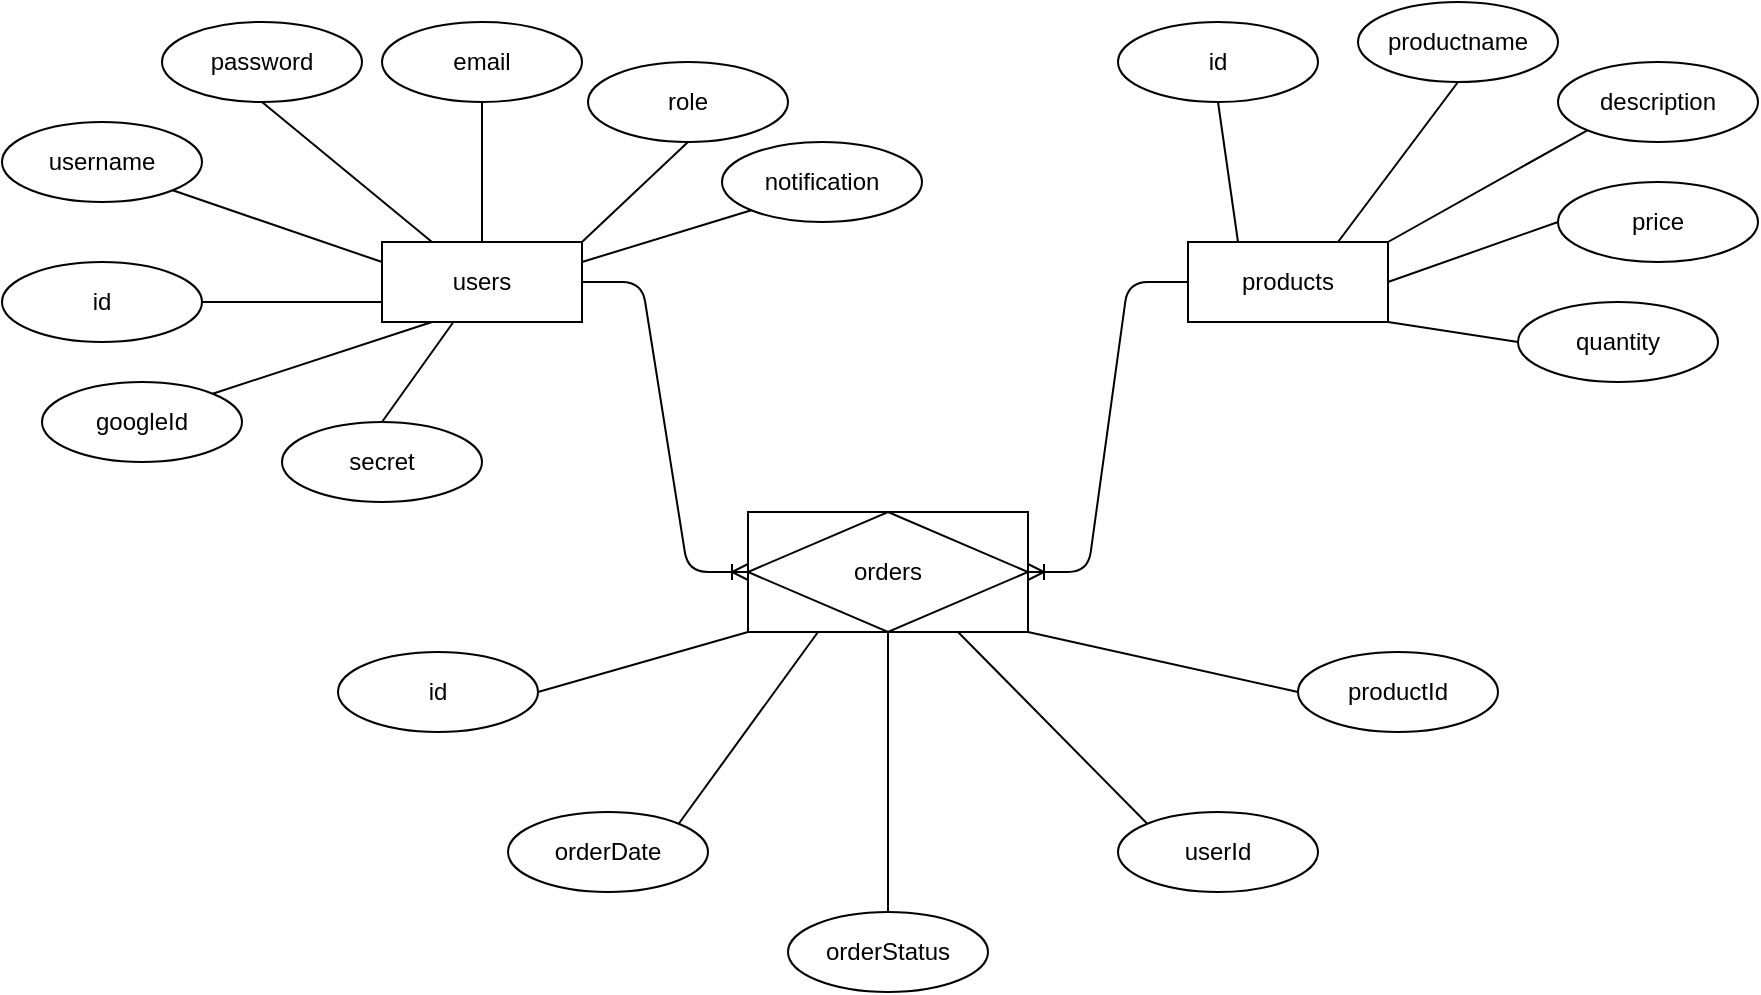 <mxfile>
    <diagram id="6tIp97Mu_kQdH0aFvkg6" name="Page-1">
        <mxGraphModel dx="681" dy="321" grid="1" gridSize="10" guides="1" tooltips="1" connect="1" arrows="1" fold="1" page="1" pageScale="1" pageWidth="1100" pageHeight="850" math="0" shadow="0">
            <root>
                <mxCell id="0"/>
                <mxCell id="1" parent="0"/>
                <mxCell id="33" style="edgeStyle=none;html=1;exitX=0;exitY=0.75;exitDx=0;exitDy=0;entryX=1;entryY=0.5;entryDx=0;entryDy=0;endArrow=none;endFill=0;" parent="1" source="14" target="17" edge="1">
                    <mxGeometry relative="1" as="geometry"/>
                </mxCell>
                <mxCell id="34" style="edgeStyle=none;html=1;exitX=0;exitY=0.25;exitDx=0;exitDy=0;entryX=1;entryY=1;entryDx=0;entryDy=0;endArrow=none;endFill=0;" parent="1" source="14" target="18" edge="1">
                    <mxGeometry relative="1" as="geometry"/>
                </mxCell>
                <mxCell id="35" style="edgeStyle=none;html=1;exitX=0.25;exitY=0;exitDx=0;exitDy=0;entryX=0.5;entryY=1;entryDx=0;entryDy=0;endArrow=none;endFill=0;" parent="1" source="14" target="19" edge="1">
                    <mxGeometry relative="1" as="geometry"/>
                </mxCell>
                <mxCell id="52" style="edgeStyle=none;html=1;exitX=0.5;exitY=0;exitDx=0;exitDy=0;entryX=0.5;entryY=1;entryDx=0;entryDy=0;endArrow=none;endFill=0;" parent="1" source="14" target="50" edge="1">
                    <mxGeometry relative="1" as="geometry"/>
                </mxCell>
                <mxCell id="53" style="edgeStyle=none;html=1;exitX=1;exitY=0;exitDx=0;exitDy=0;entryX=0.5;entryY=1;entryDx=0;entryDy=0;endArrow=none;endFill=0;" parent="1" source="14" target="20" edge="1">
                    <mxGeometry relative="1" as="geometry"/>
                </mxCell>
                <mxCell id="55" style="edgeStyle=none;html=1;exitX=0.25;exitY=1;exitDx=0;exitDy=0;entryX=1;entryY=0;entryDx=0;entryDy=0;endArrow=none;endFill=0;" parent="1" source="14" target="54" edge="1">
                    <mxGeometry relative="1" as="geometry"/>
                </mxCell>
                <mxCell id="57" style="edgeStyle=none;html=1;entryX=0.5;entryY=0;entryDx=0;entryDy=0;endArrow=none;endFill=0;" parent="1" source="14" target="56" edge="1">
                    <mxGeometry relative="1" as="geometry"/>
                </mxCell>
                <mxCell id="59" style="edgeStyle=none;html=1;exitX=1;exitY=0.25;exitDx=0;exitDy=0;entryX=0;entryY=1;entryDx=0;entryDy=0;endArrow=none;endFill=0;" edge="1" parent="1" source="14" target="58">
                    <mxGeometry relative="1" as="geometry"/>
                </mxCell>
                <mxCell id="14" value="users" style="whiteSpace=wrap;html=1;align=center;" parent="1" vertex="1">
                    <mxGeometry x="300" y="300" width="100" height="40" as="geometry"/>
                </mxCell>
                <mxCell id="37" style="edgeStyle=none;html=1;exitX=0.25;exitY=0;exitDx=0;exitDy=0;entryX=0.5;entryY=1;entryDx=0;entryDy=0;endArrow=none;endFill=0;" parent="1" source="15" target="21" edge="1">
                    <mxGeometry relative="1" as="geometry"/>
                </mxCell>
                <mxCell id="38" style="edgeStyle=none;html=1;exitX=0.75;exitY=0;exitDx=0;exitDy=0;entryX=0.5;entryY=1;entryDx=0;entryDy=0;endArrow=none;endFill=0;" parent="1" source="15" target="22" edge="1">
                    <mxGeometry relative="1" as="geometry"/>
                </mxCell>
                <mxCell id="39" style="edgeStyle=none;html=1;exitX=1;exitY=0;exitDx=0;exitDy=0;entryX=0;entryY=1;entryDx=0;entryDy=0;endArrow=none;endFill=0;" parent="1" source="15" target="23" edge="1">
                    <mxGeometry relative="1" as="geometry"/>
                </mxCell>
                <mxCell id="40" style="edgeStyle=none;html=1;exitX=1;exitY=0.5;exitDx=0;exitDy=0;entryX=0;entryY=0.5;entryDx=0;entryDy=0;endArrow=none;endFill=0;" parent="1" source="15" target="24" edge="1">
                    <mxGeometry relative="1" as="geometry"/>
                </mxCell>
                <mxCell id="41" style="edgeStyle=none;html=1;exitX=1;exitY=1;exitDx=0;exitDy=0;entryX=0;entryY=0.5;entryDx=0;entryDy=0;endArrow=none;endFill=0;" parent="1" source="15" target="25" edge="1">
                    <mxGeometry relative="1" as="geometry"/>
                </mxCell>
                <mxCell id="15" value="products" style="whiteSpace=wrap;html=1;align=center;" parent="1" vertex="1">
                    <mxGeometry x="703" y="300" width="100" height="40" as="geometry"/>
                </mxCell>
                <mxCell id="42" style="edgeStyle=none;html=1;exitX=0;exitY=1;exitDx=0;exitDy=0;entryX=1;entryY=0.5;entryDx=0;entryDy=0;endArrow=none;endFill=0;" parent="1" source="16" target="26" edge="1">
                    <mxGeometry relative="1" as="geometry"/>
                </mxCell>
                <mxCell id="43" style="edgeStyle=none;html=1;exitX=0.25;exitY=1;exitDx=0;exitDy=0;entryX=1;entryY=0;entryDx=0;entryDy=0;endArrow=none;endFill=0;" parent="1" source="16" target="27" edge="1">
                    <mxGeometry relative="1" as="geometry"/>
                </mxCell>
                <mxCell id="44" style="edgeStyle=none;html=1;exitX=0.5;exitY=1;exitDx=0;exitDy=0;entryX=0.5;entryY=0;entryDx=0;entryDy=0;endArrow=none;endFill=0;" parent="1" source="16" target="28" edge="1">
                    <mxGeometry relative="1" as="geometry"/>
                </mxCell>
                <mxCell id="45" style="edgeStyle=none;html=1;exitX=0.75;exitY=1;exitDx=0;exitDy=0;entryX=0;entryY=0;entryDx=0;entryDy=0;endArrow=none;endFill=0;" parent="1" source="16" target="30" edge="1">
                    <mxGeometry relative="1" as="geometry"/>
                </mxCell>
                <mxCell id="46" style="edgeStyle=none;html=1;exitX=1;exitY=1;exitDx=0;exitDy=0;entryX=0;entryY=0.5;entryDx=0;entryDy=0;endArrow=none;endFill=0;" parent="1" source="16" target="31" edge="1">
                    <mxGeometry relative="1" as="geometry"/>
                </mxCell>
                <mxCell id="16" value="orders" style="shape=associativeEntity;whiteSpace=wrap;html=1;align=center;" parent="1" vertex="1">
                    <mxGeometry x="483" y="435" width="140" height="60" as="geometry"/>
                </mxCell>
                <mxCell id="17" value="id" style="ellipse;whiteSpace=wrap;html=1;align=center;" parent="1" vertex="1">
                    <mxGeometry x="110" y="310" width="100" height="40" as="geometry"/>
                </mxCell>
                <mxCell id="18" value="username" style="ellipse;whiteSpace=wrap;html=1;align=center;" parent="1" vertex="1">
                    <mxGeometry x="110" y="240" width="100" height="40" as="geometry"/>
                </mxCell>
                <mxCell id="19" value="password" style="ellipse;whiteSpace=wrap;html=1;align=center;" parent="1" vertex="1">
                    <mxGeometry x="190" y="190" width="100" height="40" as="geometry"/>
                </mxCell>
                <mxCell id="20" value="role" style="ellipse;whiteSpace=wrap;html=1;align=center;" parent="1" vertex="1">
                    <mxGeometry x="403" y="210" width="100" height="40" as="geometry"/>
                </mxCell>
                <mxCell id="21" value="id" style="ellipse;whiteSpace=wrap;html=1;align=center;" parent="1" vertex="1">
                    <mxGeometry x="668" y="190" width="100" height="40" as="geometry"/>
                </mxCell>
                <mxCell id="22" value="productname" style="ellipse;whiteSpace=wrap;html=1;align=center;" parent="1" vertex="1">
                    <mxGeometry x="788" y="180" width="100" height="40" as="geometry"/>
                </mxCell>
                <mxCell id="23" value="description" style="ellipse;whiteSpace=wrap;html=1;align=center;" parent="1" vertex="1">
                    <mxGeometry x="888" y="210" width="100" height="40" as="geometry"/>
                </mxCell>
                <mxCell id="24" value="price" style="ellipse;whiteSpace=wrap;html=1;align=center;" parent="1" vertex="1">
                    <mxGeometry x="888" y="270" width="100" height="40" as="geometry"/>
                </mxCell>
                <mxCell id="25" value="quantity" style="ellipse;whiteSpace=wrap;html=1;align=center;" parent="1" vertex="1">
                    <mxGeometry x="868" y="330" width="100" height="40" as="geometry"/>
                </mxCell>
                <mxCell id="26" value="id" style="ellipse;whiteSpace=wrap;html=1;align=center;" parent="1" vertex="1">
                    <mxGeometry x="278" y="505" width="100" height="40" as="geometry"/>
                </mxCell>
                <mxCell id="27" value="orderDate" style="ellipse;whiteSpace=wrap;html=1;align=center;" parent="1" vertex="1">
                    <mxGeometry x="363" y="585" width="100" height="40" as="geometry"/>
                </mxCell>
                <mxCell id="28" value="orderStatus" style="ellipse;whiteSpace=wrap;html=1;align=center;" parent="1" vertex="1">
                    <mxGeometry x="503" y="635" width="100" height="40" as="geometry"/>
                </mxCell>
                <mxCell id="30" value="userId" style="ellipse;whiteSpace=wrap;html=1;align=center;" parent="1" vertex="1">
                    <mxGeometry x="668" y="585" width="100" height="40" as="geometry"/>
                </mxCell>
                <mxCell id="31" value="productId" style="ellipse;whiteSpace=wrap;html=1;align=center;" parent="1" vertex="1">
                    <mxGeometry x="758" y="505" width="100" height="40" as="geometry"/>
                </mxCell>
                <mxCell id="47" value="" style="edgeStyle=entityRelationEdgeStyle;fontSize=12;html=1;endArrow=ERoneToMany;exitX=1;exitY=0.5;exitDx=0;exitDy=0;entryX=0;entryY=0.5;entryDx=0;entryDy=0;" parent="1" source="14" target="16" edge="1">
                    <mxGeometry width="100" height="100" relative="1" as="geometry">
                        <mxPoint x="538" y="615" as="sourcePoint"/>
                        <mxPoint x="638" y="515" as="targetPoint"/>
                    </mxGeometry>
                </mxCell>
                <mxCell id="49" value="" style="edgeStyle=entityRelationEdgeStyle;fontSize=12;html=1;endArrow=ERoneToMany;exitX=0;exitY=0.5;exitDx=0;exitDy=0;entryX=1;entryY=0.5;entryDx=0;entryDy=0;" parent="1" source="15" target="16" edge="1">
                    <mxGeometry width="100" height="100" relative="1" as="geometry">
                        <mxPoint x="483" y="325" as="sourcePoint"/>
                        <mxPoint x="493" y="475" as="targetPoint"/>
                    </mxGeometry>
                </mxCell>
                <mxCell id="50" value="email" style="ellipse;whiteSpace=wrap;html=1;align=center;" parent="1" vertex="1">
                    <mxGeometry x="300" y="190" width="100" height="40" as="geometry"/>
                </mxCell>
                <mxCell id="54" value="googleId" style="ellipse;whiteSpace=wrap;html=1;align=center;" parent="1" vertex="1">
                    <mxGeometry x="130" y="370" width="100" height="40" as="geometry"/>
                </mxCell>
                <mxCell id="56" value="secret" style="ellipse;whiteSpace=wrap;html=1;align=center;" parent="1" vertex="1">
                    <mxGeometry x="250" y="390" width="100" height="40" as="geometry"/>
                </mxCell>
                <mxCell id="58" value="notification" style="ellipse;whiteSpace=wrap;html=1;align=center;" vertex="1" parent="1">
                    <mxGeometry x="470" y="250" width="100" height="40" as="geometry"/>
                </mxCell>
            </root>
        </mxGraphModel>
    </diagram>
</mxfile>